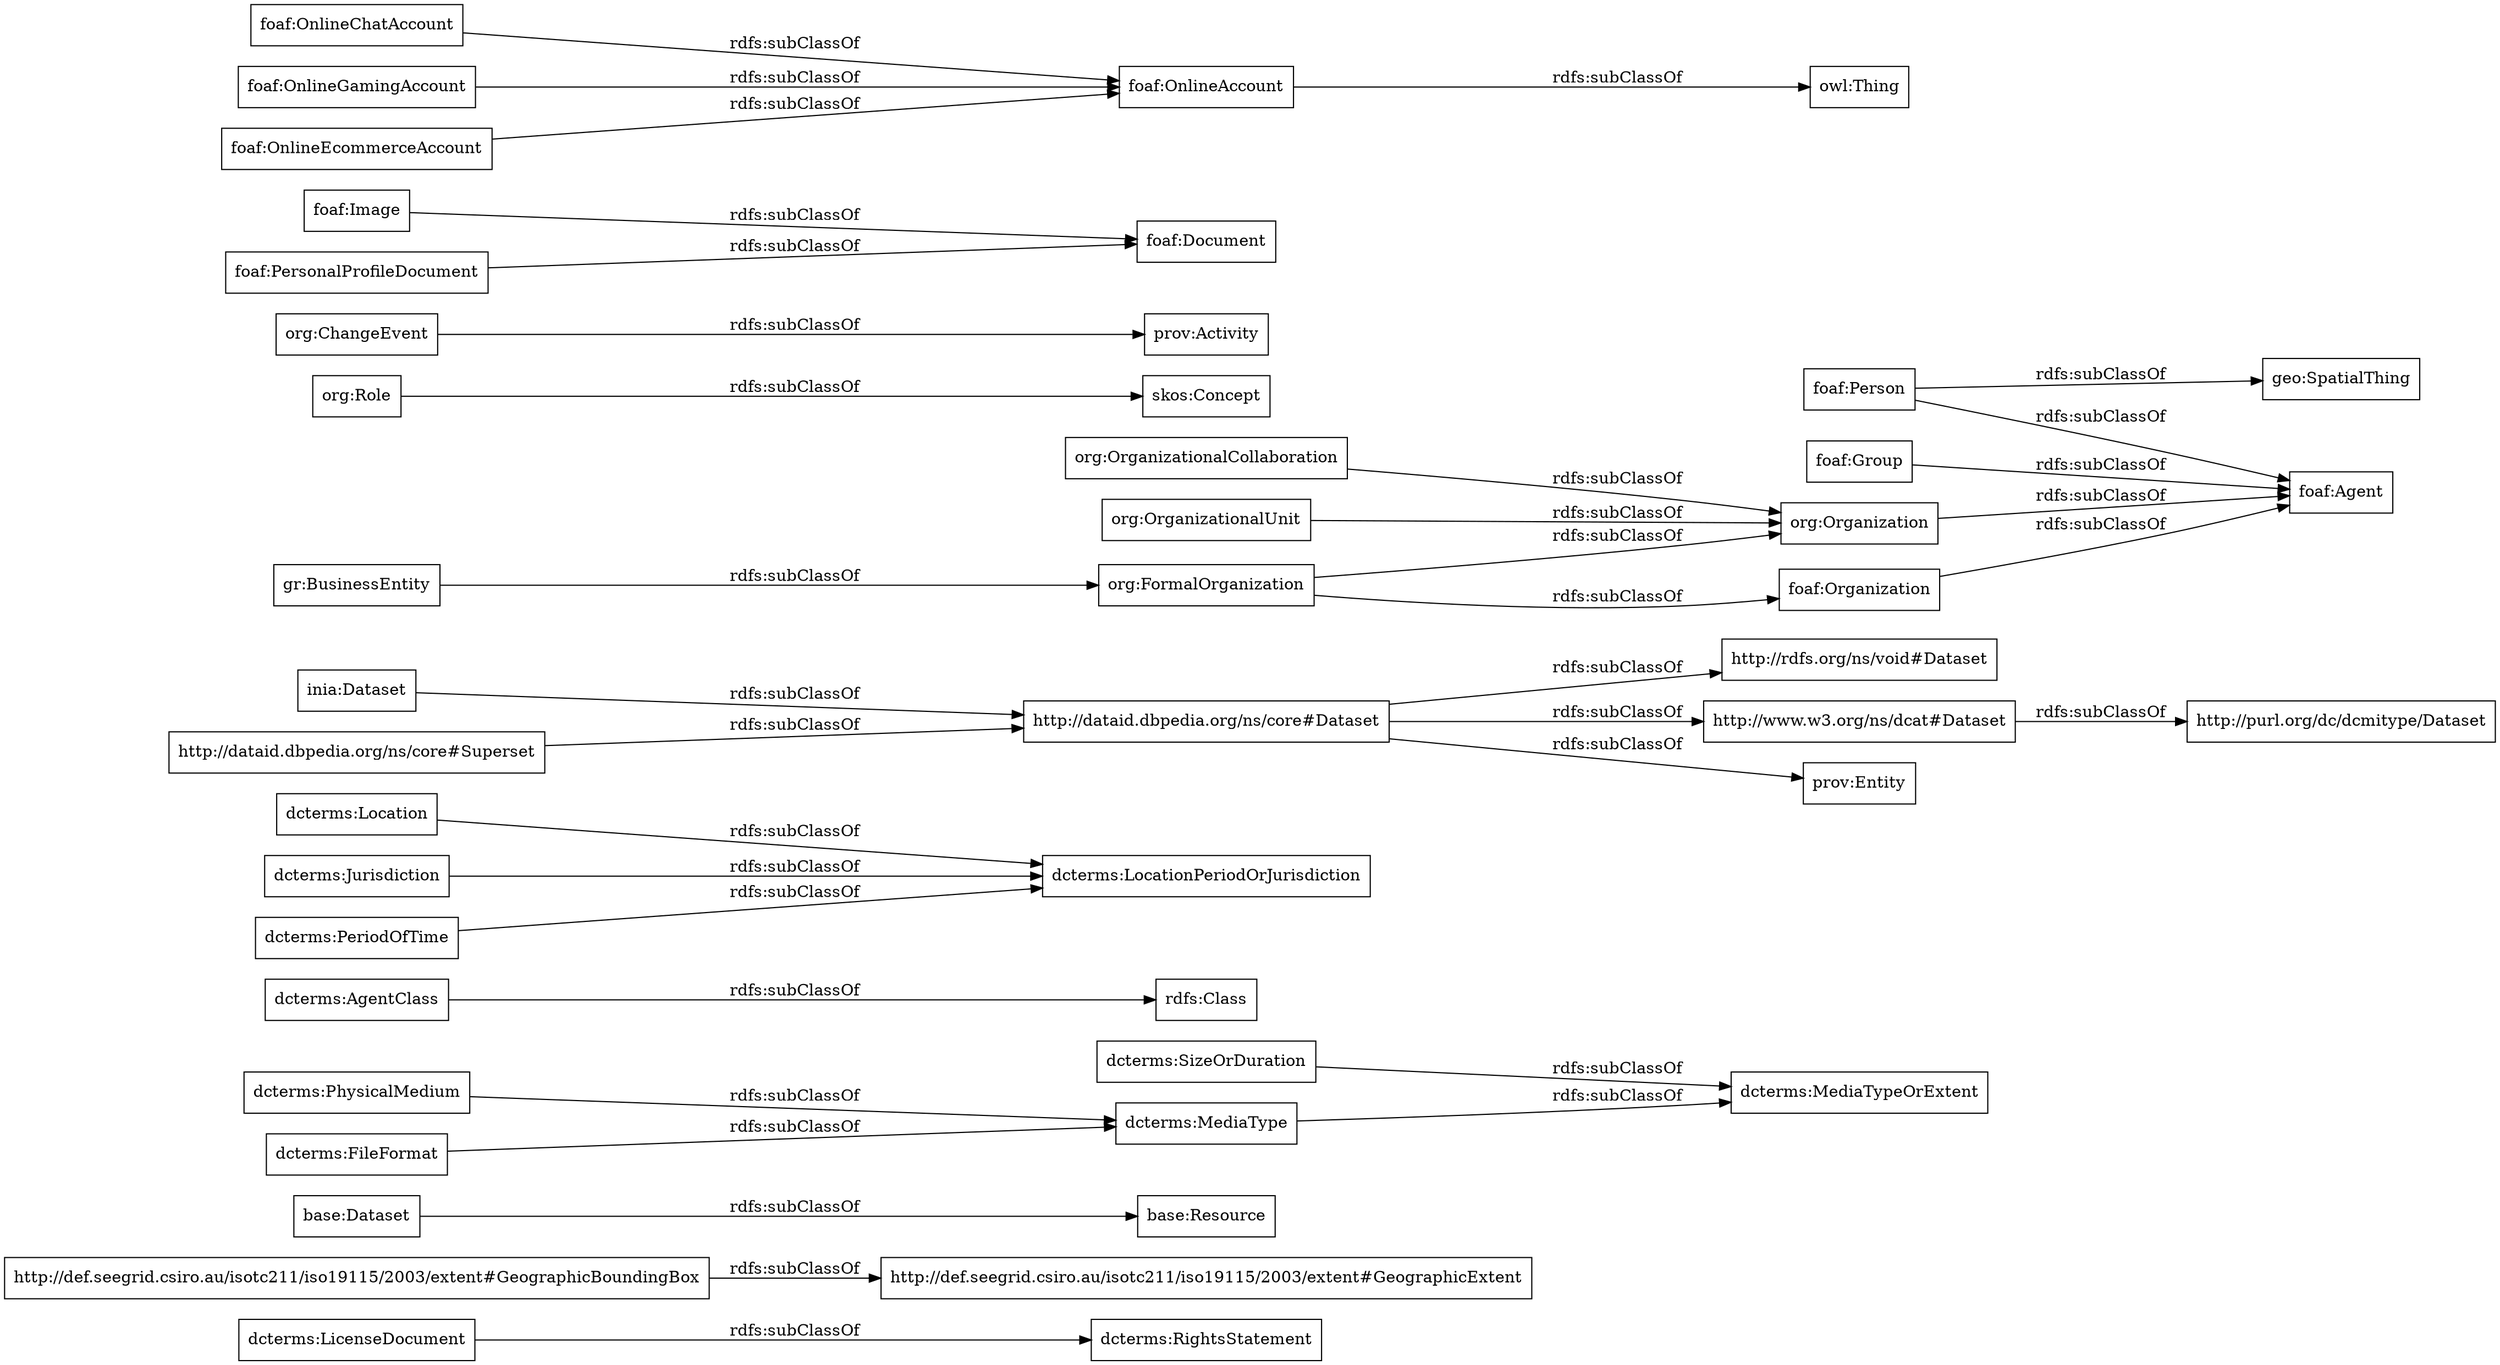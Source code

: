 digraph ar2dtool_diagram { 
rankdir=LR;
size="1000"
node [shape = rectangle, color="black"]; "dcterms:LicenseDocument" "http://def.seegrid.csiro.au/isotc211/iso19115/2003/extent#GeographicExtent" "http://def.seegrid.csiro.au/isotc211/iso19115/2003/extent#GeographicBoundingBox" "base:Resource" "dcterms:SizeOrDuration" "dcterms:AgentClass" "dcterms:Location" "dcterms:MediaTypeOrExtent" "inia:Dataset" "dcterms:PhysicalMedium" "http://dataid.dbpedia.org/ns/core#Dataset" "http://dataid.dbpedia.org/ns/core#Superset" "http://purl.org/dc/dcmitype/Dataset" "dcterms:RightsStatement" "dcterms:Jurisdiction" "dcterms:LocationPeriodOrJurisdiction" "dcterms:FileFormat" "http://rdfs.org/ns/void#Dataset" "dcterms:MediaType" "http://www.w3.org/ns/dcat#Dataset" "dcterms:PeriodOfTime" "prov:Entity" "base:Dataset" "org:FormalOrganization" "org:OrganizationalCollaboration" "org:Organization" "org:Role" "org:ChangeEvent" "org:OrganizationalUnit" "foaf:Image" "foaf:Agent" "foaf:Document" "rdfs:Class" "geo:SpatialThing" "foaf:OnlineAccount" "foaf:Person" "foaf:OnlineChatAccount" "foaf:PersonalProfileDocument" "foaf:OnlineGamingAccount" "foaf:Organization" "foaf:Group" "foaf:OnlineEcommerceAccount" ; /*classes style*/
	"org:OrganizationalUnit" -> "org:Organization" [ label = "rdfs:subClassOf" ];
	"dcterms:SizeOrDuration" -> "dcterms:MediaTypeOrExtent" [ label = "rdfs:subClassOf" ];
	"dcterms:Jurisdiction" -> "dcterms:LocationPeriodOrJurisdiction" [ label = "rdfs:subClassOf" ];
	"org:Role" -> "skos:Concept" [ label = "rdfs:subClassOf" ];
	"dcterms:PeriodOfTime" -> "dcterms:LocationPeriodOrJurisdiction" [ label = "rdfs:subClassOf" ];
	"foaf:OnlineGamingAccount" -> "foaf:OnlineAccount" [ label = "rdfs:subClassOf" ];
	"inia:Dataset" -> "http://dataid.dbpedia.org/ns/core#Dataset" [ label = "rdfs:subClassOf" ];
	"http://dataid.dbpedia.org/ns/core#Dataset" -> "http://rdfs.org/ns/void#Dataset" [ label = "rdfs:subClassOf" ];
	"http://dataid.dbpedia.org/ns/core#Dataset" -> "http://www.w3.org/ns/dcat#Dataset" [ label = "rdfs:subClassOf" ];
	"http://dataid.dbpedia.org/ns/core#Dataset" -> "prov:Entity" [ label = "rdfs:subClassOf" ];
	"foaf:PersonalProfileDocument" -> "foaf:Document" [ label = "rdfs:subClassOf" ];
	"dcterms:FileFormat" -> "dcterms:MediaType" [ label = "rdfs:subClassOf" ];
	"foaf:Group" -> "foaf:Agent" [ label = "rdfs:subClassOf" ];
	"http://dataid.dbpedia.org/ns/core#Superset" -> "http://dataid.dbpedia.org/ns/core#Dataset" [ label = "rdfs:subClassOf" ];
	"dcterms:MediaType" -> "dcterms:MediaTypeOrExtent" [ label = "rdfs:subClassOf" ];
	"org:Organization" -> "foaf:Agent" [ label = "rdfs:subClassOf" ];
	"foaf:OnlineChatAccount" -> "foaf:OnlineAccount" [ label = "rdfs:subClassOf" ];
	"foaf:Image" -> "foaf:Document" [ label = "rdfs:subClassOf" ];
	"base:Dataset" -> "base:Resource" [ label = "rdfs:subClassOf" ];
	"dcterms:LicenseDocument" -> "dcterms:RightsStatement" [ label = "rdfs:subClassOf" ];
	"foaf:Person" -> "geo:SpatialThing" [ label = "rdfs:subClassOf" ];
	"foaf:Person" -> "foaf:Agent" [ label = "rdfs:subClassOf" ];
	"org:ChangeEvent" -> "prov:Activity" [ label = "rdfs:subClassOf" ];
	"http://www.w3.org/ns/dcat#Dataset" -> "http://purl.org/dc/dcmitype/Dataset" [ label = "rdfs:subClassOf" ];
	"dcterms:Location" -> "dcterms:LocationPeriodOrJurisdiction" [ label = "rdfs:subClassOf" ];
	"org:FormalOrganization" -> "org:Organization" [ label = "rdfs:subClassOf" ];
	"org:FormalOrganization" -> "foaf:Organization" [ label = "rdfs:subClassOf" ];
	"foaf:Organization" -> "foaf:Agent" [ label = "rdfs:subClassOf" ];
	"http://def.seegrid.csiro.au/isotc211/iso19115/2003/extent#GeographicBoundingBox" -> "http://def.seegrid.csiro.au/isotc211/iso19115/2003/extent#GeographicExtent" [ label = "rdfs:subClassOf" ];
	"foaf:OnlineAccount" -> "owl:Thing" [ label = "rdfs:subClassOf" ];
	"gr:BusinessEntity" -> "org:FormalOrganization" [ label = "rdfs:subClassOf" ];
	"dcterms:PhysicalMedium" -> "dcterms:MediaType" [ label = "rdfs:subClassOf" ];
	"dcterms:AgentClass" -> "rdfs:Class" [ label = "rdfs:subClassOf" ];
	"org:OrganizationalCollaboration" -> "org:Organization" [ label = "rdfs:subClassOf" ];
	"foaf:OnlineEcommerceAccount" -> "foaf:OnlineAccount" [ label = "rdfs:subClassOf" ];

}
